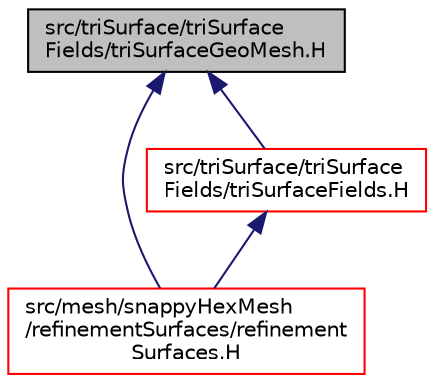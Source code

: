 digraph "src/triSurface/triSurfaceFields/triSurfaceGeoMesh.H"
{
  bgcolor="transparent";
  edge [fontname="Helvetica",fontsize="10",labelfontname="Helvetica",labelfontsize="10"];
  node [fontname="Helvetica",fontsize="10",shape=record];
  Node191 [label="src/triSurface/triSurface\lFields/triSurfaceGeoMesh.H",height=0.2,width=0.4,color="black", fillcolor="grey75", style="filled", fontcolor="black"];
  Node191 -> Node192 [dir="back",color="midnightblue",fontsize="10",style="solid",fontname="Helvetica"];
  Node192 [label="src/mesh/snappyHexMesh\l/refinementSurfaces/refinement\lSurfaces.H",height=0.2,width=0.4,color="red",URL="$a07772.html"];
  Node191 -> Node203 [dir="back",color="midnightblue",fontsize="10",style="solid",fontname="Helvetica"];
  Node203 [label="src/triSurface/triSurface\lFields/triSurfaceFields.H",height=0.2,width=0.4,color="red",URL="$a17534.html",tooltip="Fields for triSurface. "];
  Node203 -> Node192 [dir="back",color="midnightblue",fontsize="10",style="solid",fontname="Helvetica"];
}
